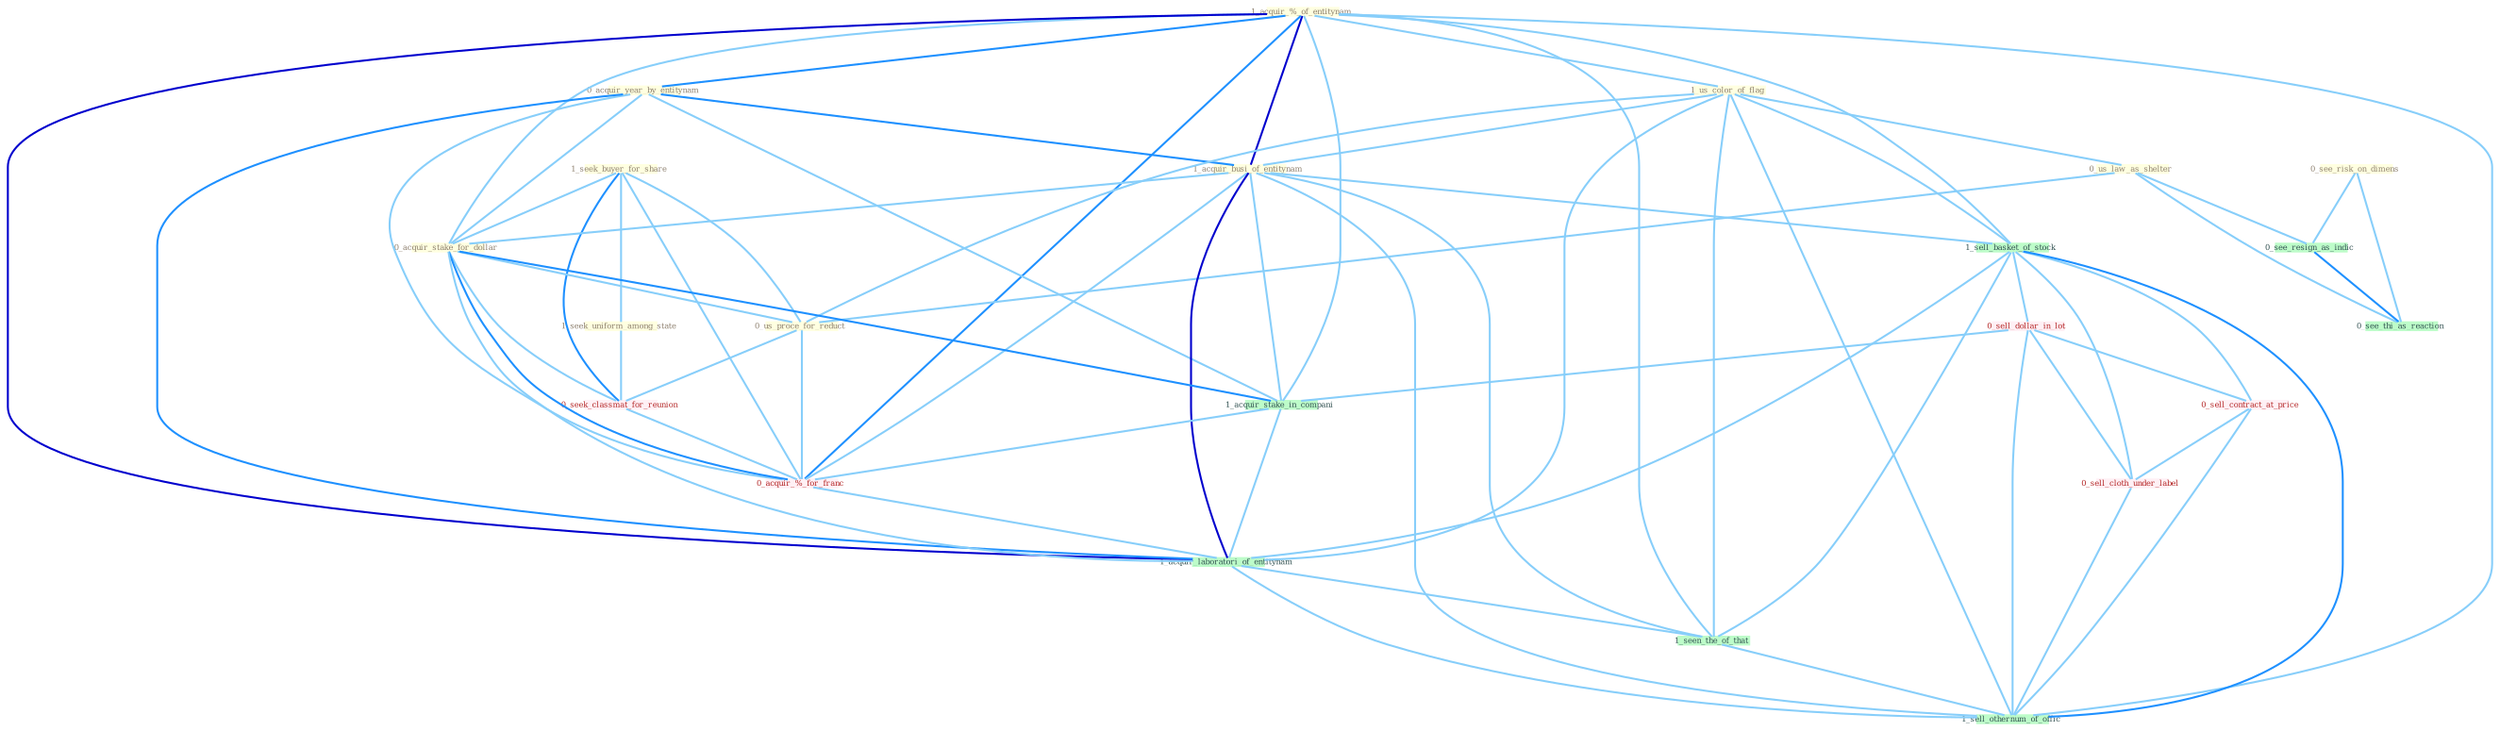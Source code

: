 Graph G{ 
    node
    [shape=polygon,style=filled,width=.5,height=.06,color="#BDFCC9",fixedsize=true,fontsize=4,
    fontcolor="#2f4f4f"];
    {node
    [color="#ffffe0", fontcolor="#8b7d6b"] "1_seek_buyer_for_share " "0_see_risk_on_dimens " "1_acquir_%_of_entitynam " "0_acquir_year_by_entitynam " "1_us_color_of_flag " "0_us_law_as_shelter " "1_seek_uniform_among_state " "1_acquir_busi_of_entitynam " "0_acquir_stake_for_dollar " "0_us_proce_for_reduct "}
{node [color="#fff0f5", fontcolor="#b22222"] "0_seek_classmat_for_reunion " "0_sell_dollar_in_lot " "0_acquir_%_for_franc " "0_sell_contract_at_price " "0_sell_cloth_under_label "}
edge [color="#B0E2FF"];

	"1_seek_buyer_for_share " -- "1_seek_uniform_among_state " [w="1", color="#87cefa" ];
	"1_seek_buyer_for_share " -- "0_acquir_stake_for_dollar " [w="1", color="#87cefa" ];
	"1_seek_buyer_for_share " -- "0_us_proce_for_reduct " [w="1", color="#87cefa" ];
	"1_seek_buyer_for_share " -- "0_seek_classmat_for_reunion " [w="2", color="#1e90ff" , len=0.8];
	"1_seek_buyer_for_share " -- "0_acquir_%_for_franc " [w="1", color="#87cefa" ];
	"0_see_risk_on_dimens " -- "0_see_resign_as_indic " [w="1", color="#87cefa" ];
	"0_see_risk_on_dimens " -- "0_see_thi_as_reaction " [w="1", color="#87cefa" ];
	"1_acquir_%_of_entitynam " -- "0_acquir_year_by_entitynam " [w="2", color="#1e90ff" , len=0.8];
	"1_acquir_%_of_entitynam " -- "1_us_color_of_flag " [w="1", color="#87cefa" ];
	"1_acquir_%_of_entitynam " -- "1_acquir_busi_of_entitynam " [w="3", color="#0000cd" , len=0.6];
	"1_acquir_%_of_entitynam " -- "0_acquir_stake_for_dollar " [w="1", color="#87cefa" ];
	"1_acquir_%_of_entitynam " -- "1_sell_basket_of_stock " [w="1", color="#87cefa" ];
	"1_acquir_%_of_entitynam " -- "1_acquir_stake_in_compani " [w="1", color="#87cefa" ];
	"1_acquir_%_of_entitynam " -- "0_acquir_%_for_franc " [w="2", color="#1e90ff" , len=0.8];
	"1_acquir_%_of_entitynam " -- "1_acquir_laboratori_of_entitynam " [w="3", color="#0000cd" , len=0.6];
	"1_acquir_%_of_entitynam " -- "1_seen_the_of_that " [w="1", color="#87cefa" ];
	"1_acquir_%_of_entitynam " -- "1_sell_othernum_of_offic " [w="1", color="#87cefa" ];
	"0_acquir_year_by_entitynam " -- "1_acquir_busi_of_entitynam " [w="2", color="#1e90ff" , len=0.8];
	"0_acquir_year_by_entitynam " -- "0_acquir_stake_for_dollar " [w="1", color="#87cefa" ];
	"0_acquir_year_by_entitynam " -- "1_acquir_stake_in_compani " [w="1", color="#87cefa" ];
	"0_acquir_year_by_entitynam " -- "0_acquir_%_for_franc " [w="1", color="#87cefa" ];
	"0_acquir_year_by_entitynam " -- "1_acquir_laboratori_of_entitynam " [w="2", color="#1e90ff" , len=0.8];
	"1_us_color_of_flag " -- "0_us_law_as_shelter " [w="1", color="#87cefa" ];
	"1_us_color_of_flag " -- "1_acquir_busi_of_entitynam " [w="1", color="#87cefa" ];
	"1_us_color_of_flag " -- "0_us_proce_for_reduct " [w="1", color="#87cefa" ];
	"1_us_color_of_flag " -- "1_sell_basket_of_stock " [w="1", color="#87cefa" ];
	"1_us_color_of_flag " -- "1_acquir_laboratori_of_entitynam " [w="1", color="#87cefa" ];
	"1_us_color_of_flag " -- "1_seen_the_of_that " [w="1", color="#87cefa" ];
	"1_us_color_of_flag " -- "1_sell_othernum_of_offic " [w="1", color="#87cefa" ];
	"0_us_law_as_shelter " -- "0_us_proce_for_reduct " [w="1", color="#87cefa" ];
	"0_us_law_as_shelter " -- "0_see_resign_as_indic " [w="1", color="#87cefa" ];
	"0_us_law_as_shelter " -- "0_see_thi_as_reaction " [w="1", color="#87cefa" ];
	"1_seek_uniform_among_state " -- "0_seek_classmat_for_reunion " [w="1", color="#87cefa" ];
	"1_acquir_busi_of_entitynam " -- "0_acquir_stake_for_dollar " [w="1", color="#87cefa" ];
	"1_acquir_busi_of_entitynam " -- "1_sell_basket_of_stock " [w="1", color="#87cefa" ];
	"1_acquir_busi_of_entitynam " -- "1_acquir_stake_in_compani " [w="1", color="#87cefa" ];
	"1_acquir_busi_of_entitynam " -- "0_acquir_%_for_franc " [w="1", color="#87cefa" ];
	"1_acquir_busi_of_entitynam " -- "1_acquir_laboratori_of_entitynam " [w="3", color="#0000cd" , len=0.6];
	"1_acquir_busi_of_entitynam " -- "1_seen_the_of_that " [w="1", color="#87cefa" ];
	"1_acquir_busi_of_entitynam " -- "1_sell_othernum_of_offic " [w="1", color="#87cefa" ];
	"0_acquir_stake_for_dollar " -- "0_us_proce_for_reduct " [w="1", color="#87cefa" ];
	"0_acquir_stake_for_dollar " -- "0_seek_classmat_for_reunion " [w="1", color="#87cefa" ];
	"0_acquir_stake_for_dollar " -- "1_acquir_stake_in_compani " [w="2", color="#1e90ff" , len=0.8];
	"0_acquir_stake_for_dollar " -- "0_acquir_%_for_franc " [w="2", color="#1e90ff" , len=0.8];
	"0_acquir_stake_for_dollar " -- "1_acquir_laboratori_of_entitynam " [w="1", color="#87cefa" ];
	"0_us_proce_for_reduct " -- "0_seek_classmat_for_reunion " [w="1", color="#87cefa" ];
	"0_us_proce_for_reduct " -- "0_acquir_%_for_franc " [w="1", color="#87cefa" ];
	"0_seek_classmat_for_reunion " -- "0_acquir_%_for_franc " [w="1", color="#87cefa" ];
	"1_sell_basket_of_stock " -- "0_sell_dollar_in_lot " [w="1", color="#87cefa" ];
	"1_sell_basket_of_stock " -- "0_sell_contract_at_price " [w="1", color="#87cefa" ];
	"1_sell_basket_of_stock " -- "1_acquir_laboratori_of_entitynam " [w="1", color="#87cefa" ];
	"1_sell_basket_of_stock " -- "0_sell_cloth_under_label " [w="1", color="#87cefa" ];
	"1_sell_basket_of_stock " -- "1_seen_the_of_that " [w="1", color="#87cefa" ];
	"1_sell_basket_of_stock " -- "1_sell_othernum_of_offic " [w="2", color="#1e90ff" , len=0.8];
	"0_sell_dollar_in_lot " -- "1_acquir_stake_in_compani " [w="1", color="#87cefa" ];
	"0_sell_dollar_in_lot " -- "0_sell_contract_at_price " [w="1", color="#87cefa" ];
	"0_sell_dollar_in_lot " -- "0_sell_cloth_under_label " [w="1", color="#87cefa" ];
	"0_sell_dollar_in_lot " -- "1_sell_othernum_of_offic " [w="1", color="#87cefa" ];
	"0_see_resign_as_indic " -- "0_see_thi_as_reaction " [w="2", color="#1e90ff" , len=0.8];
	"1_acquir_stake_in_compani " -- "0_acquir_%_for_franc " [w="1", color="#87cefa" ];
	"1_acquir_stake_in_compani " -- "1_acquir_laboratori_of_entitynam " [w="1", color="#87cefa" ];
	"0_acquir_%_for_franc " -- "1_acquir_laboratori_of_entitynam " [w="1", color="#87cefa" ];
	"0_sell_contract_at_price " -- "0_sell_cloth_under_label " [w="1", color="#87cefa" ];
	"0_sell_contract_at_price " -- "1_sell_othernum_of_offic " [w="1", color="#87cefa" ];
	"1_acquir_laboratori_of_entitynam " -- "1_seen_the_of_that " [w="1", color="#87cefa" ];
	"1_acquir_laboratori_of_entitynam " -- "1_sell_othernum_of_offic " [w="1", color="#87cefa" ];
	"0_sell_cloth_under_label " -- "1_sell_othernum_of_offic " [w="1", color="#87cefa" ];
	"1_seen_the_of_that " -- "1_sell_othernum_of_offic " [w="1", color="#87cefa" ];
}
